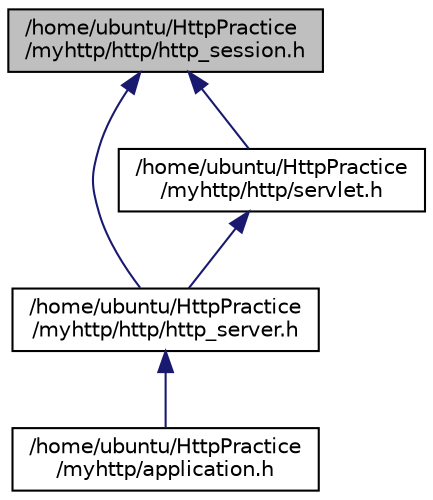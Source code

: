 digraph "/home/ubuntu/HttpPractice/myhttp/http/http_session.h"
{
 // LATEX_PDF_SIZE
  edge [fontname="Helvetica",fontsize="10",labelfontname="Helvetica",labelfontsize="10"];
  node [fontname="Helvetica",fontsize="10",shape=record];
  Node1 [label="/home/ubuntu/HttpPractice\l/myhttp/http/http_session.h",height=0.2,width=0.4,color="black", fillcolor="grey75", style="filled", fontcolor="black",tooltip="HTTPSession封装"];
  Node1 -> Node2 [dir="back",color="midnightblue",fontsize="10",style="solid",fontname="Helvetica"];
  Node2 [label="/home/ubuntu/HttpPractice\l/myhttp/http/http_server.h",height=0.2,width=0.4,color="black", fillcolor="white", style="filled",URL="$http__server_8h.html",tooltip="HTTP服务器封装"];
  Node2 -> Node3 [dir="back",color="midnightblue",fontsize="10",style="solid",fontname="Helvetica"];
  Node3 [label="/home/ubuntu/HttpPractice\l/myhttp/application.h",height=0.2,width=0.4,color="black", fillcolor="white", style="filled",URL="$application_8h.html",tooltip="应用启动操作"];
  Node1 -> Node4 [dir="back",color="midnightblue",fontsize="10",style="solid",fontname="Helvetica"];
  Node4 [label="/home/ubuntu/HttpPractice\l/myhttp/http/servlet.h",height=0.2,width=0.4,color="black", fillcolor="white", style="filled",URL="$servlet_8h.html",tooltip="Servlet封装"];
  Node4 -> Node2 [dir="back",color="midnightblue",fontsize="10",style="solid",fontname="Helvetica"];
}
